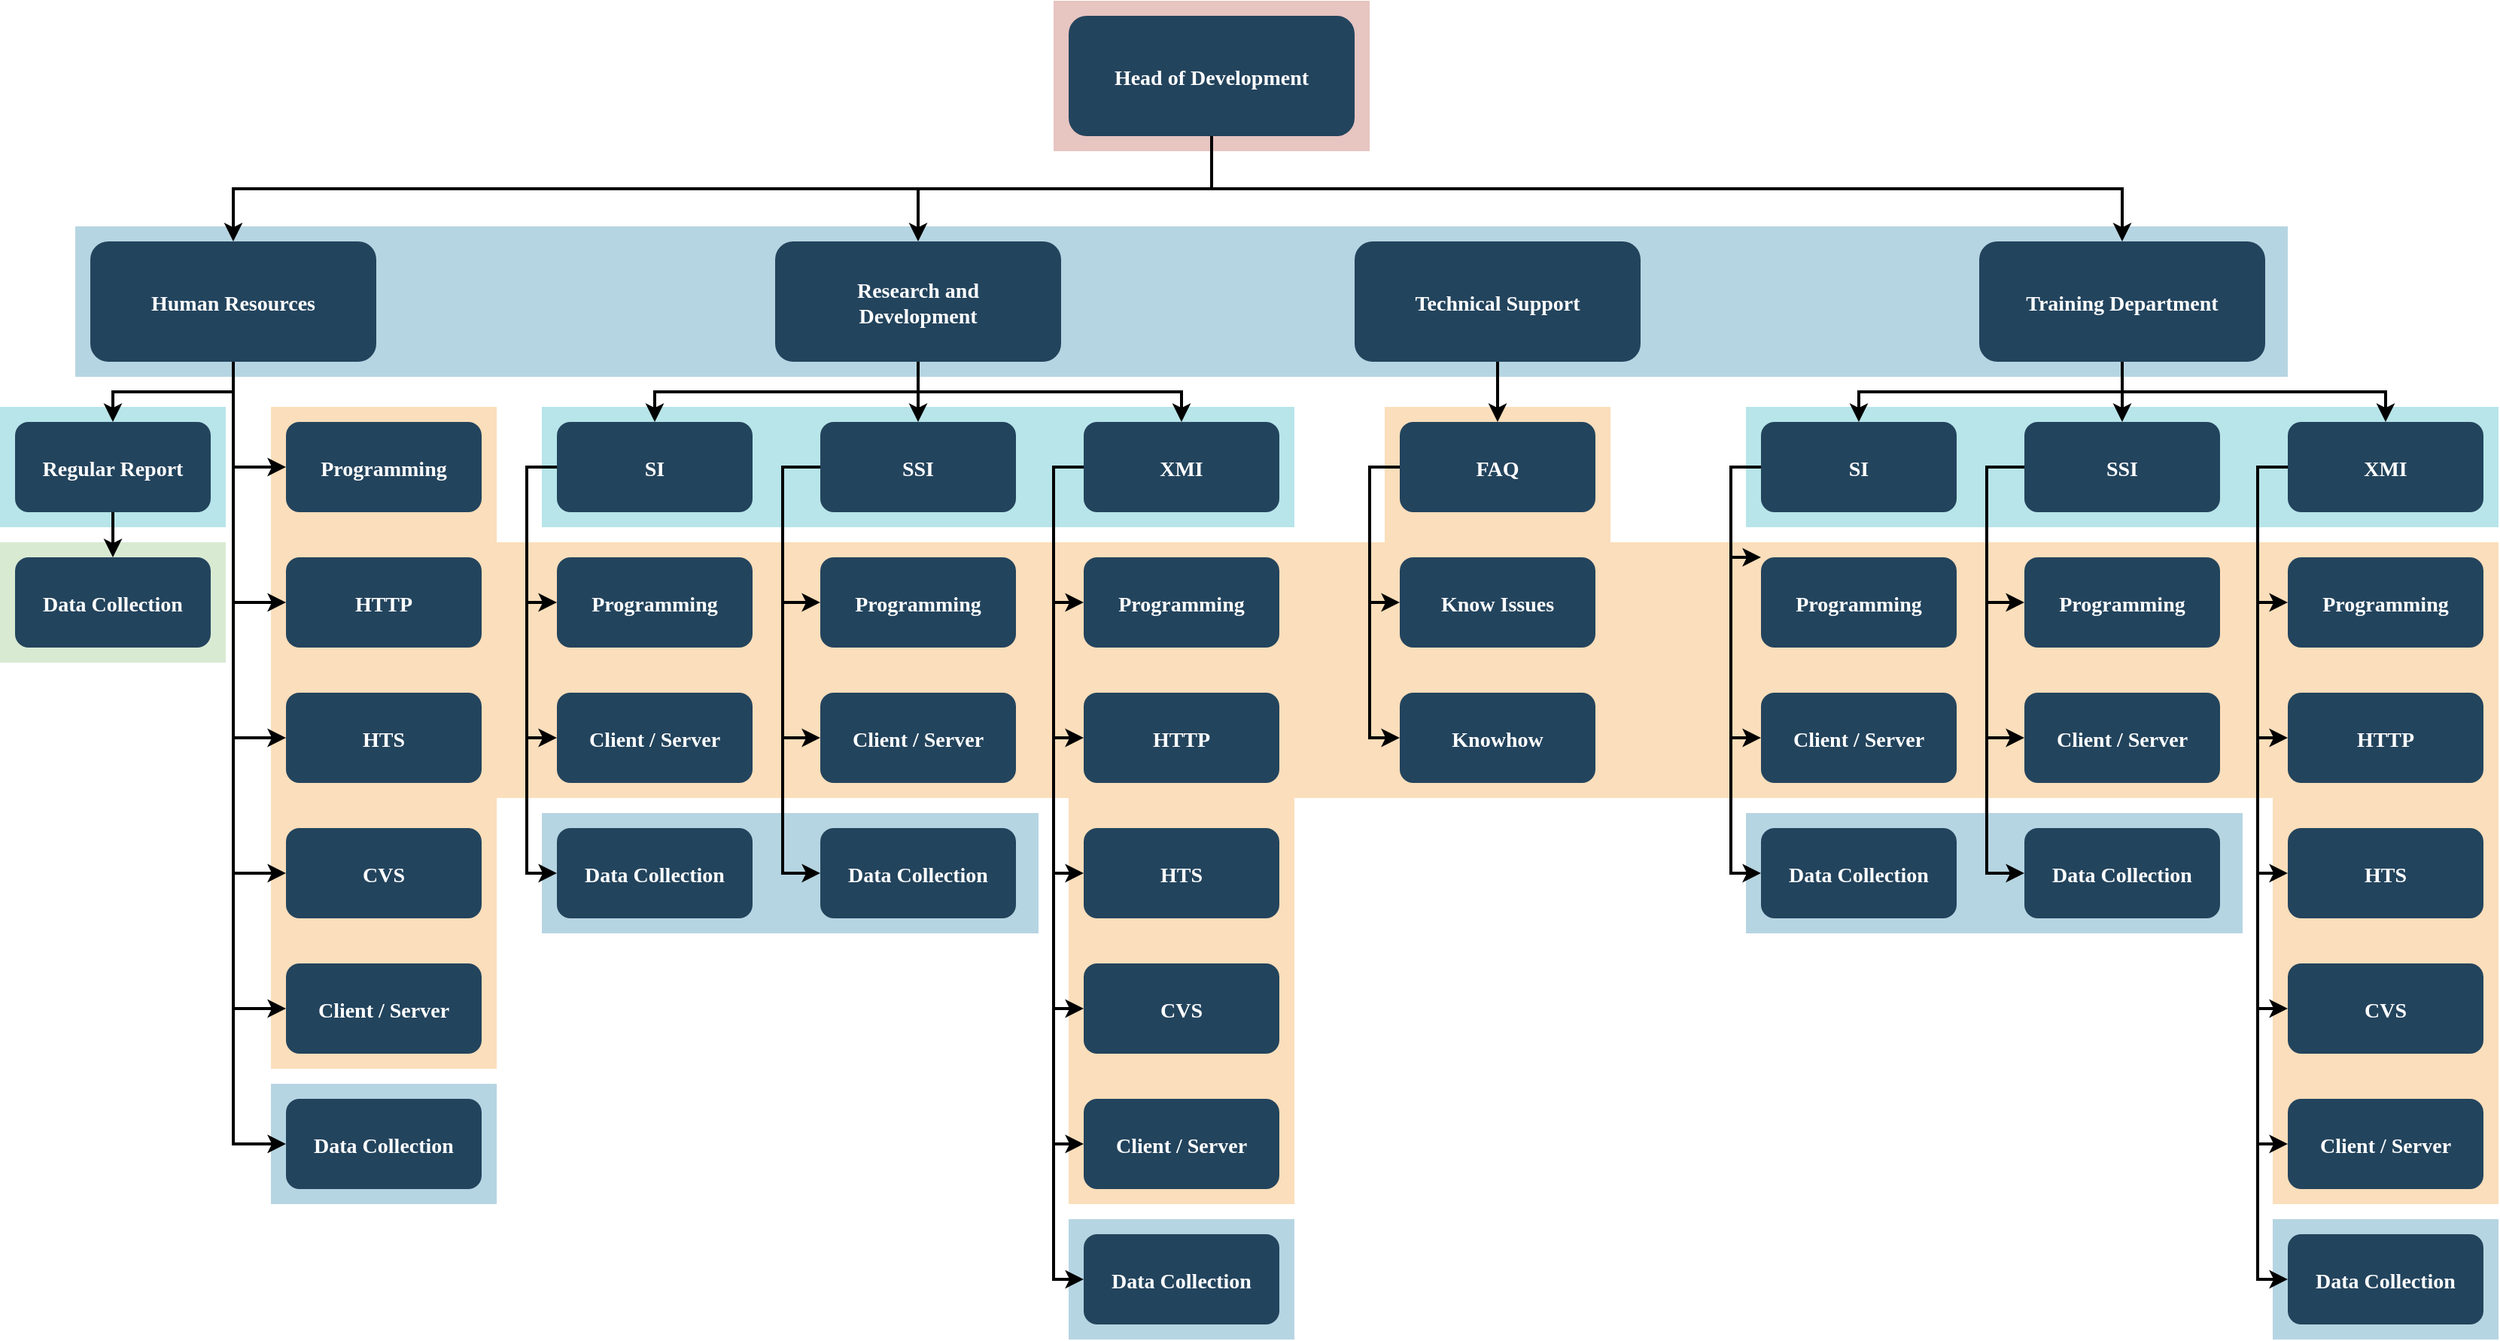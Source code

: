 <mxfile version="18.2.1" type="github"><diagram name="Page-1" id="2c0d36ab-eaac-3732-788b-9136903baeff"><mxGraphModel dx="1408" dy="748" grid="1" gridSize="10" guides="1" tooltips="1" connect="1" arrows="1" fold="1" page="1" pageScale="1.5" pageWidth="1169" pageHeight="827" background="none" math="0" shadow="0"><root><mxCell id="0"/><mxCell id="1" parent="0"/><mxCell id="123" value="" style="fillColor=#AE4132;strokeColor=none;opacity=30;" parent="1" vertex="1"><mxGeometry x="747" y="175.5" width="210" height="100.0" as="geometry"/></mxCell><mxCell id="122" value="" style="fillColor=#10739E;strokeColor=none;opacity=30;" parent="1" vertex="1"><mxGeometry x="97" y="325.5" width="1470" height="100.0" as="geometry"/></mxCell><mxCell id="121" value="" style="fillColor=#F2931E;strokeColor=none;opacity=30;" parent="1" vertex="1"><mxGeometry x="1557" y="705.5" width="150" height="270" as="geometry"/></mxCell><mxCell id="120" value="" style="fillColor=#F2931E;strokeColor=none;opacity=30;" parent="1" vertex="1"><mxGeometry x="967" y="445.5" width="150" height="90" as="geometry"/></mxCell><mxCell id="119" value="" style="fillColor=#F2931E;strokeColor=none;opacity=30;" parent="1" vertex="1"><mxGeometry x="757" y="705.5" width="150" height="270" as="geometry"/></mxCell><mxCell id="118" value="" style="fillColor=#F2931E;strokeColor=none;opacity=30;" parent="1" vertex="1"><mxGeometry x="227.0" y="445.5" width="150.0" height="440.0" as="geometry"/></mxCell><mxCell id="117" value="" style="fillColor=#F2931E;strokeColor=none;opacity=30;" parent="1" vertex="1"><mxGeometry x="377" y="535.5" width="1330" height="170" as="geometry"/></mxCell><mxCell id="116" value="" style="fillColor=#10739E;strokeColor=none;opacity=30;" parent="1" vertex="1"><mxGeometry x="1557" y="985.5" width="150" height="80" as="geometry"/></mxCell><mxCell id="115" value="" style="fillColor=#10739E;strokeColor=none;opacity=30;" parent="1" vertex="1"><mxGeometry x="1207" y="715.5" width="330" height="80" as="geometry"/></mxCell><mxCell id="114" value="" style="fillColor=#10739E;strokeColor=none;opacity=30;" parent="1" vertex="1"><mxGeometry x="757.0" y="985.5" width="150" height="80" as="geometry"/></mxCell><mxCell id="113" value="" style="fillColor=#10739E;strokeColor=none;opacity=30;" parent="1" vertex="1"><mxGeometry x="407.0" y="715.5" width="330.0" height="80" as="geometry"/></mxCell><mxCell id="112" value="" style="fillColor=#10739E;strokeColor=none;opacity=30;" parent="1" vertex="1"><mxGeometry x="227.0" y="895.5" width="150" height="80" as="geometry"/></mxCell><mxCell id="111" value="" style="fillColor=#D9EAD3;strokeColor=none" parent="1" vertex="1"><mxGeometry x="47" y="535.5" width="150" height="80" as="geometry"/></mxCell><mxCell id="110" value="" style="fillColor=#12AAB5;strokeColor=none;opacity=30;" parent="1" vertex="1"><mxGeometry x="1207" y="445.5" width="500" height="80" as="geometry"/></mxCell><mxCell id="109" value="" style="fillColor=#12AAB5;strokeColor=none;opacity=30;" parent="1" vertex="1"><mxGeometry x="407" y="445.5" width="500" height="80" as="geometry"/></mxCell><mxCell id="108" value="" style="fillColor=#12AAB5;strokeColor=none;opacity=30;" parent="1" vertex="1"><mxGeometry x="47.0" y="445.5" width="150" height="80" as="geometry"/></mxCell><mxCell id="2" value="Head of Development" style="rounded=1;fillColor=#23445D;gradientColor=none;strokeColor=none;fontColor=#FFFFFF;fontStyle=1;fontFamily=Tahoma;fontSize=14" parent="1" vertex="1"><mxGeometry x="757" y="185.5" width="190" height="80" as="geometry"/></mxCell><mxCell id="4" value="Training Department" style="rounded=1;fillColor=#23445D;gradientColor=none;strokeColor=none;fontColor=#FFFFFF;fontStyle=1;fontFamily=Tahoma;fontSize=14" parent="1" vertex="1"><mxGeometry x="1362.0" y="335.5" width="190" height="80" as="geometry"/></mxCell><mxCell id="9" value="" style="edgeStyle=elbowEdgeStyle;elbow=vertical;strokeWidth=2;rounded=0" parent="1" source="2" target="4" edge="1"><mxGeometry x="337" y="215.5" width="100" height="100" as="geometry"><mxPoint x="337" y="315.5" as="sourcePoint"/><mxPoint x="437" y="215.5" as="targetPoint"/></mxGeometry></mxCell><mxCell id="10" value="Technical Support" style="rounded=1;fillColor=#23445D;gradientColor=none;strokeColor=none;fontColor=#FFFFFF;fontStyle=1;fontFamily=Tahoma;fontSize=14" parent="1" vertex="1"><mxGeometry x="947" y="335.5" width="190" height="80" as="geometry"/></mxCell><mxCell id="12" value="Research and &#10;Development" style="rounded=1;fillColor=#23445D;gradientColor=none;strokeColor=none;fontColor=#FFFFFF;fontStyle=1;fontFamily=Tahoma;fontSize=14" parent="1" vertex="1"><mxGeometry x="562.0" y="335.5" width="190" height="80" as="geometry"/></mxCell><mxCell id="13" value="Human Resources" style="rounded=1;fillColor=#23445D;gradientColor=none;strokeColor=none;fontColor=#FFFFFF;fontStyle=1;fontFamily=Tahoma;fontSize=14" parent="1" vertex="1"><mxGeometry x="107" y="335.5" width="190" height="80" as="geometry"/></mxCell><mxCell id="14" value="Regular Report" style="rounded=1;fillColor=#23445D;gradientColor=none;strokeColor=none;fontColor=#FFFFFF;fontStyle=1;fontFamily=Tahoma;fontSize=14" parent="1" vertex="1"><mxGeometry x="57" y="455.5" width="130" height="60" as="geometry"/></mxCell><mxCell id="15" value="Data Collection" style="rounded=1;fillColor=#23445D;gradientColor=none;strokeColor=none;fontColor=#FFFFFF;fontStyle=1;fontFamily=Tahoma;fontSize=14" parent="1" vertex="1"><mxGeometry x="57" y="545.5" width="130" height="60" as="geometry"/></mxCell><mxCell id="16" value="Programming" style="rounded=1;fillColor=#23445D;gradientColor=none;strokeColor=none;fontColor=#FFFFFF;fontStyle=1;fontFamily=Tahoma;fontSize=14" parent="1" vertex="1"><mxGeometry x="237" y="455.5" width="130" height="60" as="geometry"/></mxCell><mxCell id="17" value="HTTP" style="rounded=1;fillColor=#23445D;gradientColor=none;strokeColor=none;fontColor=#FFFFFF;fontStyle=1;fontFamily=Tahoma;fontSize=14" parent="1" vertex="1"><mxGeometry x="237" y="545.5" width="130" height="60" as="geometry"/></mxCell><mxCell id="18" value="HTS" style="rounded=1;fillColor=#23445D;gradientColor=none;strokeColor=none;fontColor=#FFFFFF;fontStyle=1;fontFamily=Tahoma;fontSize=14" parent="1" vertex="1"><mxGeometry x="237" y="635.5" width="130" height="60" as="geometry"/></mxCell><mxCell id="19" value="CVS" style="rounded=1;fillColor=#23445D;gradientColor=none;strokeColor=none;fontColor=#FFFFFF;fontStyle=1;fontFamily=Tahoma;fontSize=14" parent="1" vertex="1"><mxGeometry x="237" y="725.5" width="130" height="60" as="geometry"/></mxCell><mxCell id="20" value="Client / Server" style="rounded=1;fillColor=#23445D;gradientColor=none;strokeColor=none;fontColor=#FFFFFF;fontStyle=1;fontFamily=Tahoma;fontSize=14" parent="1" vertex="1"><mxGeometry x="237" y="815.5" width="130" height="60" as="geometry"/></mxCell><mxCell id="23" value="Data Collection" style="rounded=1;fillColor=#23445D;gradientColor=none;strokeColor=none;fontColor=#FFFFFF;fontStyle=1;fontFamily=Tahoma;fontSize=14" parent="1" vertex="1"><mxGeometry x="237" y="905.5" width="130" height="60" as="geometry"/></mxCell><mxCell id="25" value="SI" style="rounded=1;fillColor=#23445D;gradientColor=none;strokeColor=none;fontColor=#FFFFFF;fontStyle=1;fontFamily=Tahoma;fontSize=14" parent="1" vertex="1"><mxGeometry x="417" y="455.5" width="130" height="60" as="geometry"/></mxCell><mxCell id="26" value="Programming" style="rounded=1;fillColor=#23445D;gradientColor=none;strokeColor=none;fontColor=#FFFFFF;fontStyle=1;fontFamily=Tahoma;fontSize=14" parent="1" vertex="1"><mxGeometry x="417" y="545.5" width="130" height="60" as="geometry"/></mxCell><mxCell id="27" value="Client / Server" style="rounded=1;fillColor=#23445D;gradientColor=none;strokeColor=none;fontColor=#FFFFFF;fontStyle=1;fontFamily=Tahoma;fontSize=14" parent="1" vertex="1"><mxGeometry x="417" y="635.5" width="130" height="60" as="geometry"/></mxCell><mxCell id="28" value="Data Collection" style="rounded=1;fillColor=#23445D;gradientColor=none;strokeColor=none;fontColor=#FFFFFF;fontStyle=1;fontFamily=Tahoma;fontSize=14" parent="1" vertex="1"><mxGeometry x="417" y="725.5" width="130" height="60" as="geometry"/></mxCell><mxCell id="29" value="SSI" style="rounded=1;fillColor=#23445D;gradientColor=none;strokeColor=none;fontColor=#FFFFFF;fontStyle=1;fontFamily=Tahoma;fontSize=14" parent="1" vertex="1"><mxGeometry x="592" y="455.5" width="130" height="60" as="geometry"/></mxCell><mxCell id="30" value="Programming" style="rounded=1;fillColor=#23445D;gradientColor=none;strokeColor=none;fontColor=#FFFFFF;fontStyle=1;fontFamily=Tahoma;fontSize=14" parent="1" vertex="1"><mxGeometry x="592" y="545.5" width="130" height="60" as="geometry"/></mxCell><mxCell id="31" value="Client / Server" style="rounded=1;fillColor=#23445D;gradientColor=none;strokeColor=none;fontColor=#FFFFFF;fontStyle=1;fontFamily=Tahoma;fontSize=14" parent="1" vertex="1"><mxGeometry x="592" y="635.5" width="130" height="60" as="geometry"/></mxCell><mxCell id="32" value="Data Collection" style="rounded=1;fillColor=#23445D;gradientColor=none;strokeColor=none;fontColor=#FFFFFF;fontStyle=1;fontFamily=Tahoma;fontSize=14" parent="1" vertex="1"><mxGeometry x="592" y="725.5" width="130" height="60" as="geometry"/></mxCell><mxCell id="33" value="XMI" style="rounded=1;fillColor=#23445D;gradientColor=none;strokeColor=none;fontColor=#FFFFFF;fontStyle=1;fontFamily=Tahoma;fontSize=14" parent="1" vertex="1"><mxGeometry x="767" y="455.5" width="130" height="60" as="geometry"/></mxCell><mxCell id="34" value="Programming" style="rounded=1;fillColor=#23445D;gradientColor=none;strokeColor=none;fontColor=#FFFFFF;fontStyle=1;fontFamily=Tahoma;fontSize=14" parent="1" vertex="1"><mxGeometry x="767" y="545.5" width="130" height="60" as="geometry"/></mxCell><mxCell id="35" value="HTTP" style="rounded=1;fillColor=#23445D;gradientColor=none;strokeColor=none;fontColor=#FFFFFF;fontStyle=1;fontFamily=Tahoma;fontSize=14" parent="1" vertex="1"><mxGeometry x="767" y="635.5" width="130" height="60" as="geometry"/></mxCell><mxCell id="36" value="HTS" style="rounded=1;fillColor=#23445D;gradientColor=none;strokeColor=none;fontColor=#FFFFFF;fontStyle=1;fontFamily=Tahoma;fontSize=14" parent="1" vertex="1"><mxGeometry x="767" y="725.5" width="130" height="60" as="geometry"/></mxCell><mxCell id="37" value="CVS" style="rounded=1;fillColor=#23445D;gradientColor=none;strokeColor=none;fontColor=#FFFFFF;fontStyle=1;fontFamily=Tahoma;fontSize=14" parent="1" vertex="1"><mxGeometry x="767" y="815.5" width="130" height="60" as="geometry"/></mxCell><mxCell id="38" value="Client / Server" style="rounded=1;fillColor=#23445D;gradientColor=none;strokeColor=none;fontColor=#FFFFFF;fontStyle=1;fontFamily=Tahoma;fontSize=14" parent="1" vertex="1"><mxGeometry x="767" y="905.5" width="130" height="60" as="geometry"/></mxCell><mxCell id="39" value="Data Collection" style="rounded=1;fillColor=#23445D;gradientColor=none;strokeColor=none;fontColor=#FFFFFF;fontStyle=1;fontFamily=Tahoma;fontSize=14" parent="1" vertex="1"><mxGeometry x="767" y="995.5" width="130" height="60" as="geometry"/></mxCell><mxCell id="41" value="FAQ" style="rounded=1;fillColor=#23445D;gradientColor=none;strokeColor=none;fontColor=#FFFFFF;fontStyle=1;fontFamily=Tahoma;fontSize=14" parent="1" vertex="1"><mxGeometry x="977" y="455.5" width="130" height="60" as="geometry"/></mxCell><mxCell id="42" value="Know Issues" style="rounded=1;fillColor=#23445D;gradientColor=none;strokeColor=none;fontColor=#FFFFFF;fontStyle=1;fontFamily=Tahoma;fontSize=14" parent="1" vertex="1"><mxGeometry x="977" y="545.5" width="130" height="60" as="geometry"/></mxCell><mxCell id="43" value="Knowhow" style="rounded=1;fillColor=#23445D;gradientColor=none;strokeColor=none;fontColor=#FFFFFF;fontStyle=1;fontFamily=Tahoma;fontSize=14" parent="1" vertex="1"><mxGeometry x="977" y="635.5" width="130" height="60" as="geometry"/></mxCell><mxCell id="44" value="SI" style="rounded=1;fillColor=#23445D;gradientColor=none;strokeColor=none;fontColor=#FFFFFF;fontStyle=1;fontFamily=Tahoma;fontSize=14" parent="1" vertex="1"><mxGeometry x="1217" y="455.5" width="130" height="60" as="geometry"/></mxCell><mxCell id="45" value="Programming" style="rounded=1;fillColor=#23445D;gradientColor=none;strokeColor=none;fontColor=#FFFFFF;fontStyle=1;fontFamily=Tahoma;fontSize=14" parent="1" vertex="1"><mxGeometry x="1217" y="545.5" width="130" height="60" as="geometry"/></mxCell><mxCell id="46" value="Client / Server" style="rounded=1;fillColor=#23445D;gradientColor=none;strokeColor=none;fontColor=#FFFFFF;fontStyle=1;fontFamily=Tahoma;fontSize=14" parent="1" vertex="1"><mxGeometry x="1217" y="635.5" width="130" height="60" as="geometry"/></mxCell><mxCell id="47" value="Data Collection" style="rounded=1;fillColor=#23445D;gradientColor=none;strokeColor=none;fontColor=#FFFFFF;fontStyle=1;fontFamily=Tahoma;fontSize=14" parent="1" vertex="1"><mxGeometry x="1217" y="725.5" width="130" height="60" as="geometry"/></mxCell><mxCell id="48" value="SSI" style="rounded=1;fillColor=#23445D;gradientColor=none;strokeColor=none;fontColor=#FFFFFF;fontStyle=1;fontFamily=Tahoma;fontSize=14" parent="1" vertex="1"><mxGeometry x="1392" y="455.5" width="130" height="60" as="geometry"/></mxCell><mxCell id="49" value="Programming" style="rounded=1;fillColor=#23445D;gradientColor=none;strokeColor=none;fontColor=#FFFFFF;fontStyle=1;fontFamily=Tahoma;fontSize=14" parent="1" vertex="1"><mxGeometry x="1392" y="545.5" width="130" height="60" as="geometry"/></mxCell><mxCell id="50" value="Client / Server" style="rounded=1;fillColor=#23445D;gradientColor=none;strokeColor=none;fontColor=#FFFFFF;fontStyle=1;fontFamily=Tahoma;fontSize=14" parent="1" vertex="1"><mxGeometry x="1392" y="635.5" width="130" height="60" as="geometry"/></mxCell><mxCell id="51" value="Data Collection" style="rounded=1;fillColor=#23445D;gradientColor=none;strokeColor=none;fontColor=#FFFFFF;fontStyle=1;fontFamily=Tahoma;fontSize=14" parent="1" vertex="1"><mxGeometry x="1392" y="725.5" width="130" height="60" as="geometry"/></mxCell><mxCell id="52" value="XMI" style="rounded=1;fillColor=#23445D;gradientColor=none;strokeColor=none;fontColor=#FFFFFF;fontStyle=1;fontFamily=Tahoma;fontSize=14" parent="1" vertex="1"><mxGeometry x="1567" y="455.5" width="130" height="60" as="geometry"/></mxCell><mxCell id="53" value="Programming" style="rounded=1;fillColor=#23445D;gradientColor=none;strokeColor=none;fontColor=#FFFFFF;fontStyle=1;fontFamily=Tahoma;fontSize=14" parent="1" vertex="1"><mxGeometry x="1567" y="545.5" width="130" height="60" as="geometry"/></mxCell><mxCell id="54" value="HTTP" style="rounded=1;fillColor=#23445D;gradientColor=none;strokeColor=none;fontColor=#FFFFFF;fontStyle=1;fontFamily=Tahoma;fontSize=14" parent="1" vertex="1"><mxGeometry x="1567" y="635.5" width="130" height="60" as="geometry"/></mxCell><mxCell id="55" value="HTS" style="rounded=1;fillColor=#23445D;gradientColor=none;strokeColor=none;fontColor=#FFFFFF;fontStyle=1;fontFamily=Tahoma;fontSize=14" parent="1" vertex="1"><mxGeometry x="1567" y="725.5" width="130" height="60" as="geometry"/></mxCell><mxCell id="56" value="CVS" style="rounded=1;fillColor=#23445D;gradientColor=none;strokeColor=none;fontColor=#FFFFFF;fontStyle=1;fontFamily=Tahoma;fontSize=14" parent="1" vertex="1"><mxGeometry x="1567" y="815.5" width="130" height="60" as="geometry"/></mxCell><mxCell id="57" value="Client / Server" style="rounded=1;fillColor=#23445D;gradientColor=none;strokeColor=none;fontColor=#FFFFFF;fontStyle=1;fontFamily=Tahoma;fontSize=14" parent="1" vertex="1"><mxGeometry x="1567" y="905.5" width="130" height="60" as="geometry"/></mxCell><mxCell id="58" value="Data Collection" style="rounded=1;fillColor=#23445D;gradientColor=none;strokeColor=none;fontColor=#FFFFFF;fontStyle=1;fontFamily=Tahoma;fontSize=14" parent="1" vertex="1"><mxGeometry x="1567" y="995.5" width="130" height="60" as="geometry"/></mxCell><mxCell id="59" value="" style="edgeStyle=elbowEdgeStyle;elbow=vertical;strokeWidth=2;rounded=0" parent="1" source="2" target="12" edge="1"><mxGeometry x="347" y="225.5" width="100" height="100" as="geometry"><mxPoint x="862.0" y="275.5" as="sourcePoint"/><mxPoint x="1467.0" y="345.5" as="targetPoint"/></mxGeometry></mxCell><mxCell id="61" value="" style="edgeStyle=elbowEdgeStyle;elbow=vertical;strokeWidth=2;rounded=0" parent="1" source="2" target="13" edge="1"><mxGeometry x="-23" y="135.5" width="100" height="100" as="geometry"><mxPoint x="-23" y="235.5" as="sourcePoint"/><mxPoint x="77" y="135.5" as="targetPoint"/></mxGeometry></mxCell><mxCell id="62" value="" style="edgeStyle=elbowEdgeStyle;elbow=vertical;strokeWidth=2;rounded=0" parent="1" source="13" target="14" edge="1"><mxGeometry x="-23" y="135.5" width="100" height="100" as="geometry"><mxPoint x="-23" y="235.5" as="sourcePoint"/><mxPoint x="77" y="135.5" as="targetPoint"/></mxGeometry></mxCell><mxCell id="64" value="" style="edgeStyle=elbowEdgeStyle;elbow=horizontal;strokeWidth=2;rounded=0" parent="1" source="13" target="16" edge="1"><mxGeometry x="-23" y="135.5" width="100" height="100" as="geometry"><mxPoint x="-23" y="235.5" as="sourcePoint"/><mxPoint x="77" y="135.5" as="targetPoint"/><Array as="points"><mxPoint x="202" y="435.5"/></Array></mxGeometry></mxCell><mxCell id="65" value="" style="edgeStyle=elbowEdgeStyle;elbow=horizontal;strokeWidth=2;rounded=0" parent="1" source="13" target="17" edge="1"><mxGeometry x="-23" y="135.5" width="100" height="100" as="geometry"><mxPoint x="-23" y="235.5" as="sourcePoint"/><mxPoint x="77" y="135.5" as="targetPoint"/><Array as="points"><mxPoint x="202" y="475.5"/></Array></mxGeometry></mxCell><mxCell id="66" value="" style="edgeStyle=elbowEdgeStyle;elbow=horizontal;strokeWidth=2;rounded=0" parent="1" source="13" target="18" edge="1"><mxGeometry x="-23" y="135.5" width="100" height="100" as="geometry"><mxPoint x="-23" y="235.5" as="sourcePoint"/><mxPoint x="77" y="135.5" as="targetPoint"/><Array as="points"><mxPoint x="202" y="525.5"/></Array></mxGeometry></mxCell><mxCell id="67" value="" style="edgeStyle=elbowEdgeStyle;elbow=horizontal;strokeWidth=2;rounded=0" parent="1" source="13" target="19" edge="1"><mxGeometry x="-23" y="135.5" width="100" height="100" as="geometry"><mxPoint x="-23" y="235.5" as="sourcePoint"/><mxPoint x="77" y="135.5" as="targetPoint"/><Array as="points"><mxPoint x="202" y="575.5"/></Array></mxGeometry></mxCell><mxCell id="68" value="" style="edgeStyle=elbowEdgeStyle;elbow=horizontal;strokeWidth=2;rounded=0" parent="1" source="13" target="20" edge="1"><mxGeometry x="-23" y="135.5" width="100" height="100" as="geometry"><mxPoint x="-23" y="235.5" as="sourcePoint"/><mxPoint x="77" y="135.5" as="targetPoint"/><Array as="points"><mxPoint x="202" y="615.5"/></Array></mxGeometry></mxCell><mxCell id="69" value="" style="edgeStyle=elbowEdgeStyle;elbow=horizontal;strokeWidth=2;rounded=0" parent="1" source="13" target="23" edge="1"><mxGeometry x="-23" y="135.5" width="100" height="100" as="geometry"><mxPoint x="-23" y="235.5" as="sourcePoint"/><mxPoint x="77" y="135.5" as="targetPoint"/><Array as="points"><mxPoint x="202" y="665.5"/></Array></mxGeometry></mxCell><mxCell id="70" value="" style="edgeStyle=elbowEdgeStyle;elbow=horizontal;strokeWidth=2;rounded=0" parent="1" source="25" target="26" edge="1"><mxGeometry x="-23" y="135.5" width="100" height="100" as="geometry"><mxPoint x="-23" y="235.5" as="sourcePoint"/><mxPoint x="77" y="135.5" as="targetPoint"/><Array as="points"><mxPoint x="397" y="535.5"/></Array></mxGeometry></mxCell><mxCell id="71" value="" style="edgeStyle=elbowEdgeStyle;elbow=horizontal;strokeWidth=2;rounded=0" parent="1" source="25" target="27" edge="1"><mxGeometry x="-23" y="135.5" width="100" height="100" as="geometry"><mxPoint x="-23" y="235.5" as="sourcePoint"/><mxPoint x="77" y="135.5" as="targetPoint"/><Array as="points"><mxPoint x="397" y="575.5"/></Array></mxGeometry></mxCell><mxCell id="72" value="" style="edgeStyle=elbowEdgeStyle;elbow=horizontal;strokeWidth=2;rounded=0" parent="1" source="25" target="28" edge="1"><mxGeometry x="-23" y="135.5" width="100" height="100" as="geometry"><mxPoint x="-23" y="235.5" as="sourcePoint"/><mxPoint x="77" y="135.5" as="targetPoint"/><Array as="points"><mxPoint x="397" y="615.5"/></Array></mxGeometry></mxCell><mxCell id="73" value="" style="edgeStyle=elbowEdgeStyle;elbow=horizontal;strokeWidth=2;rounded=0" parent="1" source="29" target="30" edge="1"><mxGeometry x="-23" y="135.5" width="100" height="100" as="geometry"><mxPoint x="-23" y="235.5" as="sourcePoint"/><mxPoint x="77" y="135.5" as="targetPoint"/><Array as="points"><mxPoint x="567" y="535.5"/></Array></mxGeometry></mxCell><mxCell id="74" value="" style="edgeStyle=elbowEdgeStyle;elbow=horizontal;strokeWidth=2;rounded=0" parent="1" source="29" target="31" edge="1"><mxGeometry x="-23" y="135.5" width="100" height="100" as="geometry"><mxPoint x="-23" y="235.5" as="sourcePoint"/><mxPoint x="77" y="135.5" as="targetPoint"/><Array as="points"><mxPoint x="567" y="575.5"/></Array></mxGeometry></mxCell><mxCell id="75" value="" style="edgeStyle=elbowEdgeStyle;elbow=horizontal;strokeWidth=2;rounded=0" parent="1" source="29" target="32" edge="1"><mxGeometry x="-23" y="135.5" width="100" height="100" as="geometry"><mxPoint x="-23" y="235.5" as="sourcePoint"/><mxPoint x="77" y="135.5" as="targetPoint"/><Array as="points"><mxPoint x="567" y="615.5"/></Array></mxGeometry></mxCell><mxCell id="76" value="" style="edgeStyle=elbowEdgeStyle;elbow=horizontal;strokeWidth=2;rounded=0" parent="1" source="33" target="34" edge="1"><mxGeometry x="-23" y="135.5" width="100" height="100" as="geometry"><mxPoint x="-23" y="235.5" as="sourcePoint"/><mxPoint x="77" y="135.5" as="targetPoint"/><Array as="points"><mxPoint x="747" y="535.5"/></Array></mxGeometry></mxCell><mxCell id="77" value="" style="edgeStyle=elbowEdgeStyle;elbow=horizontal;strokeWidth=2;rounded=0" parent="1" source="33" target="35" edge="1"><mxGeometry x="-23" y="135.5" width="100" height="100" as="geometry"><mxPoint x="-23" y="235.5" as="sourcePoint"/><mxPoint x="77" y="135.5" as="targetPoint"/><Array as="points"><mxPoint x="747" y="575.5"/></Array></mxGeometry></mxCell><mxCell id="78" value="" style="edgeStyle=elbowEdgeStyle;elbow=horizontal;strokeWidth=2;rounded=0" parent="1" source="33" target="36" edge="1"><mxGeometry x="-23" y="135.5" width="100" height="100" as="geometry"><mxPoint x="-23" y="235.5" as="sourcePoint"/><mxPoint x="77" y="135.5" as="targetPoint"/><Array as="points"><mxPoint x="747" y="625.5"/></Array></mxGeometry></mxCell><mxCell id="79" value="" style="edgeStyle=elbowEdgeStyle;elbow=horizontal;strokeWidth=2;rounded=0" parent="1" source="33" target="37" edge="1"><mxGeometry x="-23" y="135.5" width="100" height="100" as="geometry"><mxPoint x="-23" y="235.5" as="sourcePoint"/><mxPoint x="77" y="135.5" as="targetPoint"/><Array as="points"><mxPoint x="747" y="665.5"/></Array></mxGeometry></mxCell><mxCell id="80" value="" style="edgeStyle=elbowEdgeStyle;elbow=horizontal;strokeWidth=2;rounded=0" parent="1" source="33" target="38" edge="1"><mxGeometry x="-23" y="135.5" width="100" height="100" as="geometry"><mxPoint x="-23" y="235.5" as="sourcePoint"/><mxPoint x="77" y="135.5" as="targetPoint"/><Array as="points"><mxPoint x="747" y="705.5"/></Array></mxGeometry></mxCell><mxCell id="81" value="" style="edgeStyle=elbowEdgeStyle;elbow=horizontal;strokeWidth=2;rounded=0" parent="1" source="33" target="39" edge="1"><mxGeometry x="-23" y="135.5" width="100" height="100" as="geometry"><mxPoint x="-23" y="235.5" as="sourcePoint"/><mxPoint x="77" y="135.5" as="targetPoint"/><Array as="points"><mxPoint x="747" y="755.5"/></Array></mxGeometry></mxCell><mxCell id="82" value="" style="edgeStyle=elbowEdgeStyle;elbow=horizontal;strokeWidth=2;rounded=0" parent="1" source="41" target="42" edge="1"><mxGeometry x="-23" y="135.5" width="100" height="100" as="geometry"><mxPoint x="-23" y="235.5" as="sourcePoint"/><mxPoint x="77" y="135.5" as="targetPoint"/><Array as="points"><mxPoint x="957" y="535.5"/></Array></mxGeometry></mxCell><mxCell id="83" value="" style="edgeStyle=elbowEdgeStyle;elbow=horizontal;strokeWidth=2;rounded=0" parent="1" source="41" target="43" edge="1"><mxGeometry x="-23" y="135.5" width="100" height="100" as="geometry"><mxPoint x="-23" y="235.5" as="sourcePoint"/><mxPoint x="77" y="135.5" as="targetPoint"/><Array as="points"><mxPoint x="957" y="585.5"/></Array></mxGeometry></mxCell><mxCell id="84" value="" style="edgeStyle=elbowEdgeStyle;elbow=horizontal;strokeWidth=2;rounded=0" parent="1" source="44" target="45" edge="1"><mxGeometry x="-23" y="135.5" width="100" height="100" as="geometry"><mxPoint x="-23" y="235.5" as="sourcePoint"/><mxPoint x="77" y="135.5" as="targetPoint"/><Array as="points"><mxPoint x="1197" y="545.5"/></Array></mxGeometry></mxCell><mxCell id="85" value="" style="edgeStyle=elbowEdgeStyle;elbow=horizontal;strokeWidth=2;rounded=0" parent="1" source="44" target="46" edge="1"><mxGeometry x="-23" y="135.5" width="100" height="100" as="geometry"><mxPoint x="-23" y="235.5" as="sourcePoint"/><mxPoint x="77" y="135.5" as="targetPoint"/><Array as="points"><mxPoint x="1197" y="575.5"/></Array></mxGeometry></mxCell><mxCell id="86" value="" style="edgeStyle=elbowEdgeStyle;elbow=horizontal;strokeWidth=2;rounded=0" parent="1" source="44" target="47" edge="1"><mxGeometry x="-23" y="135.5" width="100" height="100" as="geometry"><mxPoint x="-23" y="235.5" as="sourcePoint"/><mxPoint x="77" y="135.5" as="targetPoint"/><Array as="points"><mxPoint x="1197" y="625.5"/></Array></mxGeometry></mxCell><mxCell id="87" value="" style="edgeStyle=elbowEdgeStyle;elbow=horizontal;strokeWidth=2;rounded=0" parent="1" source="48" target="49" edge="1"><mxGeometry x="-23" y="135.5" width="100" height="100" as="geometry"><mxPoint x="-23" y="235.5" as="sourcePoint"/><mxPoint x="77" y="135.5" as="targetPoint"/><Array as="points"><mxPoint x="1367" y="535.5"/></Array></mxGeometry></mxCell><mxCell id="88" value="" style="edgeStyle=elbowEdgeStyle;elbow=horizontal;strokeWidth=2;rounded=0" parent="1" source="48" target="50" edge="1"><mxGeometry x="-23" y="135.5" width="100" height="100" as="geometry"><mxPoint x="-23" y="235.5" as="sourcePoint"/><mxPoint x="77" y="135.5" as="targetPoint"/><Array as="points"><mxPoint x="1367" y="595.5"/></Array></mxGeometry></mxCell><mxCell id="89" value="" style="edgeStyle=elbowEdgeStyle;elbow=horizontal;strokeWidth=2;rounded=0" parent="1" source="48" target="51" edge="1"><mxGeometry x="-23" y="135.5" width="100" height="100" as="geometry"><mxPoint x="-23" y="235.5" as="sourcePoint"/><mxPoint x="77" y="135.5" as="targetPoint"/><Array as="points"><mxPoint x="1367" y="625.5"/></Array></mxGeometry></mxCell><mxCell id="90" value="" style="edgeStyle=elbowEdgeStyle;elbow=horizontal;strokeWidth=2;rounded=0" parent="1" source="52" target="53" edge="1"><mxGeometry x="-23" y="135.5" width="100" height="100" as="geometry"><mxPoint x="-23" y="235.5" as="sourcePoint"/><mxPoint x="77" y="135.5" as="targetPoint"/><Array as="points"><mxPoint x="1547" y="535.5"/></Array></mxGeometry></mxCell><mxCell id="91" value="" style="edgeStyle=elbowEdgeStyle;elbow=horizontal;strokeWidth=2;rounded=0" parent="1" source="52" target="54" edge="1"><mxGeometry x="-23" y="135.5" width="100" height="100" as="geometry"><mxPoint x="-23" y="235.5" as="sourcePoint"/><mxPoint x="77" y="135.5" as="targetPoint"/><Array as="points"><mxPoint x="1547" y="575.5"/></Array></mxGeometry></mxCell><mxCell id="92" value="" style="edgeStyle=elbowEdgeStyle;elbow=horizontal;strokeWidth=2;rounded=0" parent="1" source="52" target="55" edge="1"><mxGeometry x="-23" y="135.5" width="100" height="100" as="geometry"><mxPoint x="-23" y="235.5" as="sourcePoint"/><mxPoint x="77" y="135.5" as="targetPoint"/><Array as="points"><mxPoint x="1547" y="625.5"/></Array></mxGeometry></mxCell><mxCell id="93" value="" style="edgeStyle=elbowEdgeStyle;elbow=horizontal;strokeWidth=2;rounded=0" parent="1" source="52" target="56" edge="1"><mxGeometry x="-23" y="135.5" width="100" height="100" as="geometry"><mxPoint x="-23" y="235.5" as="sourcePoint"/><mxPoint x="77" y="135.5" as="targetPoint"/><Array as="points"><mxPoint x="1547" y="675.5"/></Array></mxGeometry></mxCell><mxCell id="94" value="" style="edgeStyle=elbowEdgeStyle;elbow=horizontal;strokeWidth=2;rounded=0" parent="1" source="52" target="57" edge="1"><mxGeometry x="-23" y="135.5" width="100" height="100" as="geometry"><mxPoint x="-23" y="235.5" as="sourcePoint"/><mxPoint x="77" y="135.5" as="targetPoint"/><Array as="points"><mxPoint x="1547" y="725.5"/></Array></mxGeometry></mxCell><mxCell id="95" value="" style="edgeStyle=elbowEdgeStyle;elbow=horizontal;strokeWidth=2;rounded=0" parent="1" source="52" target="58" edge="1"><mxGeometry x="-23" y="135.5" width="100" height="100" as="geometry"><mxPoint x="-23" y="235.5" as="sourcePoint"/><mxPoint x="77" y="135.5" as="targetPoint"/><Array as="points"><mxPoint x="1547" y="765.5"/></Array></mxGeometry></mxCell><mxCell id="100" value="" style="edgeStyle=elbowEdgeStyle;elbow=vertical;strokeWidth=2;rounded=0" parent="1" source="12" target="25" edge="1"><mxGeometry x="-23" y="135.5" width="100" height="100" as="geometry"><mxPoint x="-23" y="235.5" as="sourcePoint"/><mxPoint x="77" y="135.5" as="targetPoint"/></mxGeometry></mxCell><mxCell id="101" value="" style="edgeStyle=elbowEdgeStyle;elbow=vertical;strokeWidth=2;rounded=0" parent="1" source="12" target="29" edge="1"><mxGeometry x="-23" y="135.5" width="100" height="100" as="geometry"><mxPoint x="-23" y="235.5" as="sourcePoint"/><mxPoint x="77" y="135.5" as="targetPoint"/></mxGeometry></mxCell><mxCell id="102" value="" style="edgeStyle=elbowEdgeStyle;elbow=vertical;strokeWidth=2;rounded=0" parent="1" source="12" target="33" edge="1"><mxGeometry x="-23" y="135.5" width="100" height="100" as="geometry"><mxPoint x="-23" y="235.5" as="sourcePoint"/><mxPoint x="77" y="135.5" as="targetPoint"/></mxGeometry></mxCell><mxCell id="103" value="" style="edgeStyle=elbowEdgeStyle;elbow=vertical;strokeWidth=2;rounded=0" parent="1" source="10" target="41" edge="1"><mxGeometry x="-23" y="135.5" width="100" height="100" as="geometry"><mxPoint x="-23" y="235.5" as="sourcePoint"/><mxPoint x="77" y="135.5" as="targetPoint"/></mxGeometry></mxCell><mxCell id="104" value="" style="edgeStyle=elbowEdgeStyle;elbow=vertical;strokeWidth=2;rounded=0" parent="1" source="4" target="48" edge="1"><mxGeometry x="-23" y="135.5" width="100" height="100" as="geometry"><mxPoint x="-23" y="235.5" as="sourcePoint"/><mxPoint x="77" y="135.5" as="targetPoint"/></mxGeometry></mxCell><mxCell id="105" value="" style="edgeStyle=elbowEdgeStyle;elbow=vertical;strokeWidth=2;rounded=0" parent="1" source="4" target="44" edge="1"><mxGeometry x="-23" y="135.5" width="100" height="100" as="geometry"><mxPoint x="-23" y="235.5" as="sourcePoint"/><mxPoint x="77" y="135.5" as="targetPoint"/></mxGeometry></mxCell><mxCell id="106" value="" style="edgeStyle=elbowEdgeStyle;elbow=vertical;strokeWidth=2;rounded=0" parent="1" source="4" target="52" edge="1"><mxGeometry x="-23" y="135.5" width="100" height="100" as="geometry"><mxPoint x="-23" y="235.5" as="sourcePoint"/><mxPoint x="77" y="135.5" as="targetPoint"/></mxGeometry></mxCell><mxCell id="107" value="" style="edgeStyle=elbowEdgeStyle;elbow=vertical;rounded=0;strokeWidth=2" parent="1" source="14" target="15" edge="1"><mxGeometry x="-23" y="135.5" width="100" height="100" as="geometry"><mxPoint x="-23" y="235.5" as="sourcePoint"/><mxPoint x="77" y="135.5" as="targetPoint"/></mxGeometry></mxCell></root></mxGraphModel></diagram></mxfile>